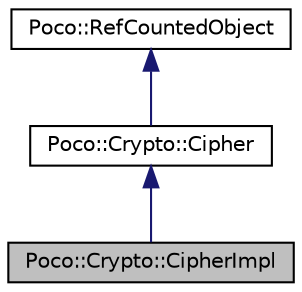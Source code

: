 digraph "Poco::Crypto::CipherImpl"
{
 // LATEX_PDF_SIZE
  edge [fontname="Helvetica",fontsize="10",labelfontname="Helvetica",labelfontsize="10"];
  node [fontname="Helvetica",fontsize="10",shape=record];
  Node1 [label="Poco::Crypto::CipherImpl",height=0.2,width=0.4,color="black", fillcolor="grey75", style="filled", fontcolor="black",tooltip="An implementation of the Cipher class for OpenSSL's crypto library."];
  Node2 -> Node1 [dir="back",color="midnightblue",fontsize="10",style="solid"];
  Node2 [label="Poco::Crypto::Cipher",height=0.2,width=0.4,color="black", fillcolor="white", style="filled",URL="$classPoco_1_1Crypto_1_1Cipher.html",tooltip=" "];
  Node3 -> Node2 [dir="back",color="midnightblue",fontsize="10",style="solid"];
  Node3 [label="Poco::RefCountedObject",height=0.2,width=0.4,color="black", fillcolor="white", style="filled",URL="$classPoco_1_1RefCountedObject.html",tooltip=" "];
}
